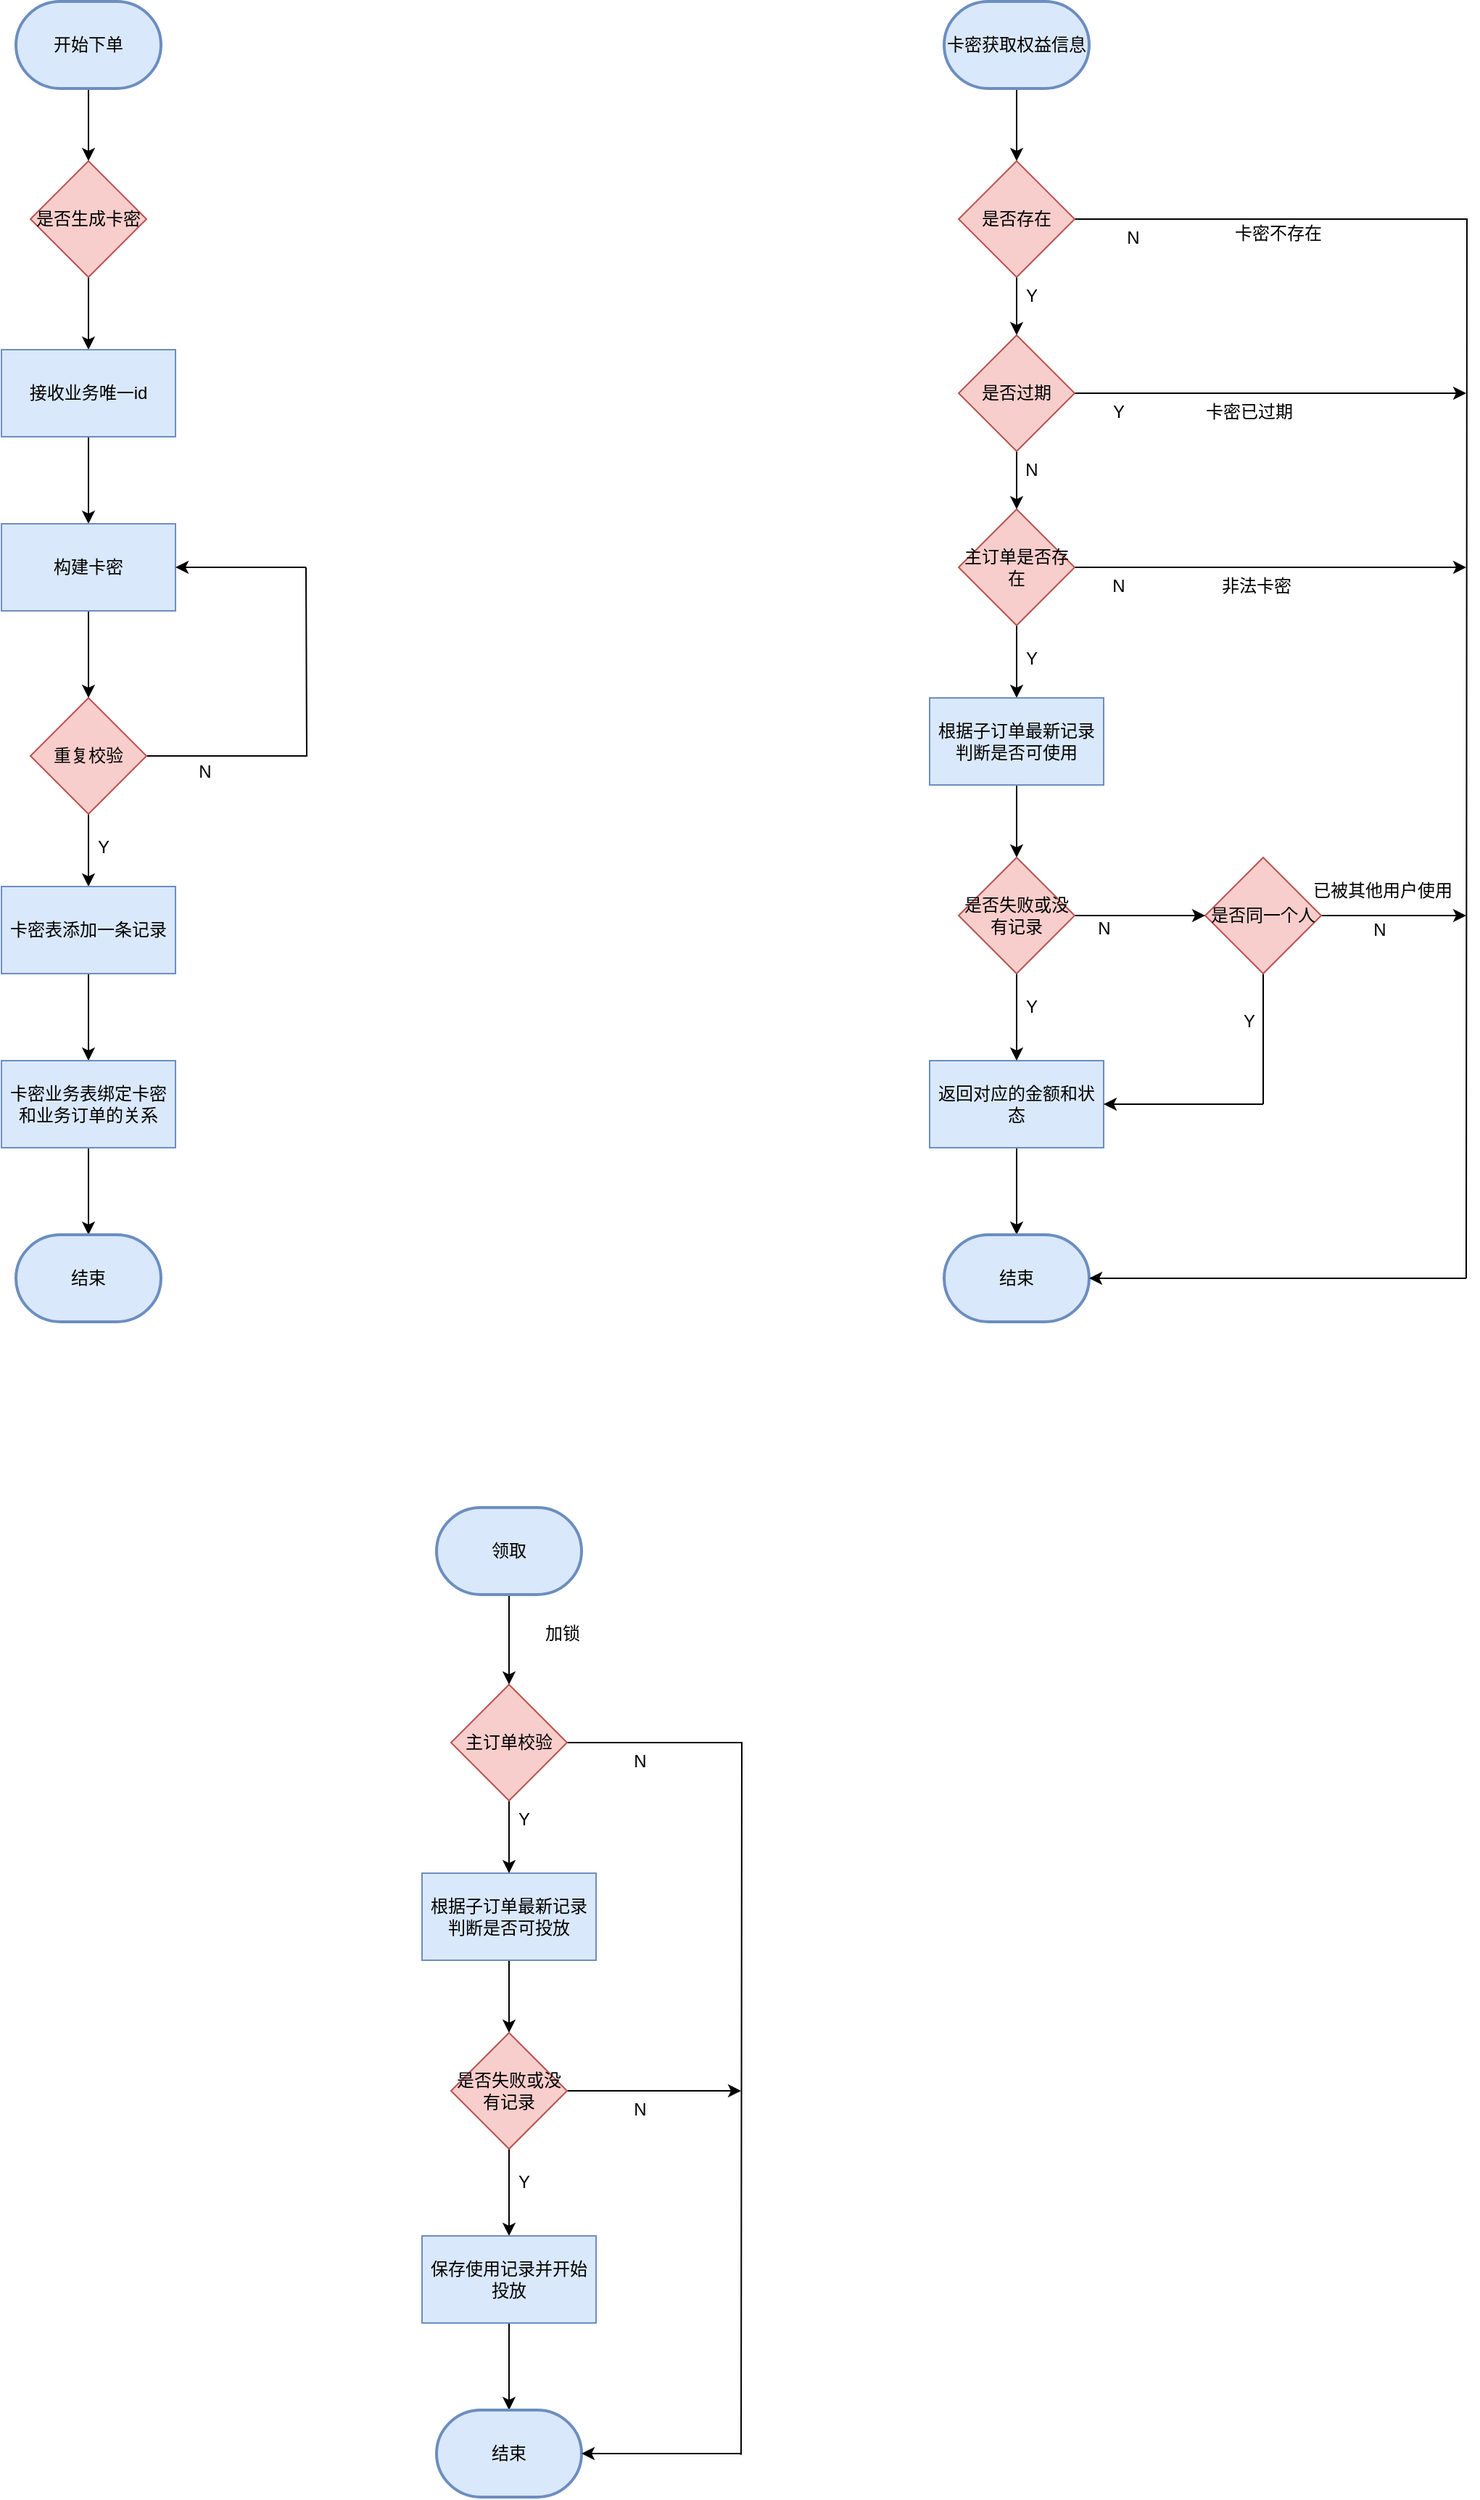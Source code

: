 <mxfile version="24.0.4" type="github">
  <diagram name="第 1 页" id="KajDN08Tf7G81tLi05nM">
    <mxGraphModel dx="1679" dy="872" grid="1" gridSize="10" guides="1" tooltips="1" connect="1" arrows="1" fold="1" page="1" pageScale="1" pageWidth="1654" pageHeight="2336" math="0" shadow="0">
      <root>
        <mxCell id="0" />
        <mxCell id="1" parent="0" />
        <mxCell id="zZfyfCtPFlMrosDUSouT-12" value="" style="edgeStyle=orthogonalEdgeStyle;rounded=0;orthogonalLoop=1;jettySize=auto;html=1;" parent="1" source="zZfyfCtPFlMrosDUSouT-1" target="zZfyfCtPFlMrosDUSouT-4" edge="1">
          <mxGeometry relative="1" as="geometry" />
        </mxCell>
        <mxCell id="zZfyfCtPFlMrosDUSouT-1" value="开始下单" style="strokeWidth=2;html=1;shape=mxgraph.flowchart.terminator;whiteSpace=wrap;fillColor=#dae8fc;strokeColor=#6c8ebf;" parent="1" vertex="1">
          <mxGeometry x="480" y="70" width="100" height="60" as="geometry" />
        </mxCell>
        <mxCell id="zZfyfCtPFlMrosDUSouT-13" value="" style="edgeStyle=orthogonalEdgeStyle;rounded=0;orthogonalLoop=1;jettySize=auto;html=1;" parent="1" source="zZfyfCtPFlMrosDUSouT-4" target="zZfyfCtPFlMrosDUSouT-5" edge="1">
          <mxGeometry relative="1" as="geometry" />
        </mxCell>
        <mxCell id="zZfyfCtPFlMrosDUSouT-4" value="是否生成卡密" style="rhombus;whiteSpace=wrap;html=1;fillColor=#f8cecc;strokeColor=#b85450;" parent="1" vertex="1">
          <mxGeometry x="490" y="180" width="80" height="80" as="geometry" />
        </mxCell>
        <mxCell id="zZfyfCtPFlMrosDUSouT-14" value="" style="edgeStyle=orthogonalEdgeStyle;rounded=0;orthogonalLoop=1;jettySize=auto;html=1;" parent="1" source="zZfyfCtPFlMrosDUSouT-5" target="zZfyfCtPFlMrosDUSouT-6" edge="1">
          <mxGeometry relative="1" as="geometry" />
        </mxCell>
        <mxCell id="zZfyfCtPFlMrosDUSouT-5" value="接收业务唯一id" style="rounded=0;whiteSpace=wrap;html=1;fillColor=#dae8fc;strokeColor=#6c8ebf;" parent="1" vertex="1">
          <mxGeometry x="470" y="310" width="120" height="60" as="geometry" />
        </mxCell>
        <mxCell id="zZfyfCtPFlMrosDUSouT-15" value="" style="edgeStyle=orthogonalEdgeStyle;rounded=0;orthogonalLoop=1;jettySize=auto;html=1;" parent="1" source="zZfyfCtPFlMrosDUSouT-6" target="zZfyfCtPFlMrosDUSouT-8" edge="1">
          <mxGeometry relative="1" as="geometry" />
        </mxCell>
        <mxCell id="zZfyfCtPFlMrosDUSouT-6" value="构建卡密" style="rounded=0;whiteSpace=wrap;html=1;fillColor=#dae8fc;strokeColor=#6c8ebf;" parent="1" vertex="1">
          <mxGeometry x="470" y="430" width="120" height="60" as="geometry" />
        </mxCell>
        <mxCell id="zZfyfCtPFlMrosDUSouT-16" value="" style="edgeStyle=orthogonalEdgeStyle;rounded=0;orthogonalLoop=1;jettySize=auto;html=1;" parent="1" source="zZfyfCtPFlMrosDUSouT-8" target="zZfyfCtPFlMrosDUSouT-9" edge="1">
          <mxGeometry relative="1" as="geometry" />
        </mxCell>
        <mxCell id="zZfyfCtPFlMrosDUSouT-19" style="edgeStyle=orthogonalEdgeStyle;rounded=0;orthogonalLoop=1;jettySize=auto;html=1;endArrow=none;endFill=0;" parent="1" source="zZfyfCtPFlMrosDUSouT-8" edge="1">
          <mxGeometry relative="1" as="geometry">
            <mxPoint x="680" y="460" as="targetPoint" />
          </mxGeometry>
        </mxCell>
        <mxCell id="zZfyfCtPFlMrosDUSouT-8" value="重复校验" style="rhombus;whiteSpace=wrap;html=1;fillColor=#f8cecc;strokeColor=#b85450;" parent="1" vertex="1">
          <mxGeometry x="490" y="550" width="80" height="80" as="geometry" />
        </mxCell>
        <mxCell id="zZfyfCtPFlMrosDUSouT-17" value="" style="edgeStyle=orthogonalEdgeStyle;rounded=0;orthogonalLoop=1;jettySize=auto;html=1;" parent="1" source="zZfyfCtPFlMrosDUSouT-9" target="zZfyfCtPFlMrosDUSouT-10" edge="1">
          <mxGeometry relative="1" as="geometry" />
        </mxCell>
        <mxCell id="zZfyfCtPFlMrosDUSouT-9" value="卡密表添加一条记录" style="rounded=0;whiteSpace=wrap;html=1;fillColor=#dae8fc;strokeColor=#6c8ebf;" parent="1" vertex="1">
          <mxGeometry x="470" y="680" width="120" height="60" as="geometry" />
        </mxCell>
        <mxCell id="zZfyfCtPFlMrosDUSouT-18" value="" style="edgeStyle=orthogonalEdgeStyle;rounded=0;orthogonalLoop=1;jettySize=auto;html=1;" parent="1" source="zZfyfCtPFlMrosDUSouT-10" target="zZfyfCtPFlMrosDUSouT-11" edge="1">
          <mxGeometry relative="1" as="geometry" />
        </mxCell>
        <mxCell id="zZfyfCtPFlMrosDUSouT-10" value="卡密业务表绑定卡密和业务订单的关系" style="rounded=0;whiteSpace=wrap;html=1;fillColor=#dae8fc;strokeColor=#6c8ebf;" parent="1" vertex="1">
          <mxGeometry x="470" y="800" width="120" height="60" as="geometry" />
        </mxCell>
        <mxCell id="zZfyfCtPFlMrosDUSouT-11" value="结束" style="strokeWidth=2;html=1;shape=mxgraph.flowchart.terminator;whiteSpace=wrap;fillColor=#dae8fc;strokeColor=#6c8ebf;" parent="1" vertex="1">
          <mxGeometry x="480" y="920" width="100" height="60" as="geometry" />
        </mxCell>
        <mxCell id="zZfyfCtPFlMrosDUSouT-20" value="" style="endArrow=classic;html=1;rounded=0;entryX=1;entryY=0.5;entryDx=0;entryDy=0;" parent="1" target="zZfyfCtPFlMrosDUSouT-6" edge="1">
          <mxGeometry width="50" height="50" relative="1" as="geometry">
            <mxPoint x="680" y="460" as="sourcePoint" />
            <mxPoint x="730" y="410" as="targetPoint" />
          </mxGeometry>
        </mxCell>
        <mxCell id="zZfyfCtPFlMrosDUSouT-21" value="Y" style="text;html=1;align=center;verticalAlign=middle;resizable=0;points=[];autosize=1;strokeColor=none;fillColor=none;" parent="1" vertex="1">
          <mxGeometry x="525" y="638" width="30" height="30" as="geometry" />
        </mxCell>
        <mxCell id="zZfyfCtPFlMrosDUSouT-22" value="N" style="text;html=1;align=center;verticalAlign=middle;resizable=0;points=[];autosize=1;strokeColor=none;fillColor=none;" parent="1" vertex="1">
          <mxGeometry x="595" y="586" width="30" height="30" as="geometry" />
        </mxCell>
        <mxCell id="GaUVALfJ6teL0uEkj0OR-11" value="" style="edgeStyle=orthogonalEdgeStyle;rounded=0;orthogonalLoop=1;jettySize=auto;html=1;" edge="1" parent="1" source="GaUVALfJ6teL0uEkj0OR-1" target="GaUVALfJ6teL0uEkj0OR-3">
          <mxGeometry relative="1" as="geometry" />
        </mxCell>
        <mxCell id="GaUVALfJ6teL0uEkj0OR-1" value="卡密获取权益信息" style="strokeWidth=2;html=1;shape=mxgraph.flowchart.terminator;whiteSpace=wrap;fillColor=#dae8fc;strokeColor=#6c8ebf;" vertex="1" parent="1">
          <mxGeometry x="1120" y="70" width="100" height="60" as="geometry" />
        </mxCell>
        <mxCell id="GaUVALfJ6teL0uEkj0OR-12" value="" style="edgeStyle=orthogonalEdgeStyle;rounded=0;orthogonalLoop=1;jettySize=auto;html=1;" edge="1" parent="1" source="GaUVALfJ6teL0uEkj0OR-3" target="GaUVALfJ6teL0uEkj0OR-4">
          <mxGeometry relative="1" as="geometry" />
        </mxCell>
        <mxCell id="GaUVALfJ6teL0uEkj0OR-23" style="edgeStyle=orthogonalEdgeStyle;rounded=0;orthogonalLoop=1;jettySize=auto;html=1;endArrow=none;endFill=0;" edge="1" parent="1" source="GaUVALfJ6teL0uEkj0OR-3">
          <mxGeometry relative="1" as="geometry">
            <mxPoint x="1480" y="950" as="targetPoint" />
          </mxGeometry>
        </mxCell>
        <mxCell id="GaUVALfJ6teL0uEkj0OR-3" value="是否存在" style="rhombus;whiteSpace=wrap;html=1;fillColor=#f8cecc;strokeColor=#b85450;" vertex="1" parent="1">
          <mxGeometry x="1130" y="180" width="80" height="80" as="geometry" />
        </mxCell>
        <mxCell id="GaUVALfJ6teL0uEkj0OR-13" value="" style="edgeStyle=orthogonalEdgeStyle;rounded=0;orthogonalLoop=1;jettySize=auto;html=1;" edge="1" parent="1" source="GaUVALfJ6teL0uEkj0OR-4" target="GaUVALfJ6teL0uEkj0OR-6">
          <mxGeometry relative="1" as="geometry" />
        </mxCell>
        <mxCell id="GaUVALfJ6teL0uEkj0OR-26" style="edgeStyle=orthogonalEdgeStyle;rounded=0;orthogonalLoop=1;jettySize=auto;html=1;" edge="1" parent="1" source="GaUVALfJ6teL0uEkj0OR-4">
          <mxGeometry relative="1" as="geometry">
            <mxPoint x="1480" y="340" as="targetPoint" />
          </mxGeometry>
        </mxCell>
        <mxCell id="GaUVALfJ6teL0uEkj0OR-4" value="是否过期" style="rhombus;whiteSpace=wrap;html=1;fillColor=#f8cecc;strokeColor=#b85450;" vertex="1" parent="1">
          <mxGeometry x="1130" y="300" width="80" height="80" as="geometry" />
        </mxCell>
        <mxCell id="GaUVALfJ6teL0uEkj0OR-14" value="" style="edgeStyle=orthogonalEdgeStyle;rounded=0;orthogonalLoop=1;jettySize=auto;html=1;" edge="1" parent="1" source="GaUVALfJ6teL0uEkj0OR-6">
          <mxGeometry relative="1" as="geometry">
            <mxPoint x="1170" y="550" as="targetPoint" />
          </mxGeometry>
        </mxCell>
        <mxCell id="GaUVALfJ6teL0uEkj0OR-27" style="edgeStyle=orthogonalEdgeStyle;rounded=0;orthogonalLoop=1;jettySize=auto;html=1;" edge="1" parent="1" source="GaUVALfJ6teL0uEkj0OR-6">
          <mxGeometry relative="1" as="geometry">
            <mxPoint x="1480" y="460" as="targetPoint" />
          </mxGeometry>
        </mxCell>
        <mxCell id="GaUVALfJ6teL0uEkj0OR-6" value="主订单是否存在" style="rhombus;whiteSpace=wrap;html=1;fillColor=#f8cecc;strokeColor=#b85450;" vertex="1" parent="1">
          <mxGeometry x="1130" y="420" width="80" height="80" as="geometry" />
        </mxCell>
        <mxCell id="GaUVALfJ6teL0uEkj0OR-22" value="" style="edgeStyle=orthogonalEdgeStyle;rounded=0;orthogonalLoop=1;jettySize=auto;html=1;" edge="1" parent="1" source="GaUVALfJ6teL0uEkj0OR-8" target="GaUVALfJ6teL0uEkj0OR-10">
          <mxGeometry relative="1" as="geometry" />
        </mxCell>
        <mxCell id="GaUVALfJ6teL0uEkj0OR-8" value="返回对应的金额和状态" style="rounded=0;whiteSpace=wrap;html=1;fillColor=#dae8fc;strokeColor=#6c8ebf;" vertex="1" parent="1">
          <mxGeometry x="1110" y="800" width="120" height="60" as="geometry" />
        </mxCell>
        <mxCell id="GaUVALfJ6teL0uEkj0OR-25" style="edgeStyle=orthogonalEdgeStyle;rounded=0;orthogonalLoop=1;jettySize=auto;html=1;endArrow=none;endFill=0;" edge="1" parent="1" source="GaUVALfJ6teL0uEkj0OR-9">
          <mxGeometry relative="1" as="geometry">
            <mxPoint x="1340" y="830" as="targetPoint" />
          </mxGeometry>
        </mxCell>
        <mxCell id="GaUVALfJ6teL0uEkj0OR-28" style="edgeStyle=orthogonalEdgeStyle;rounded=0;orthogonalLoop=1;jettySize=auto;html=1;" edge="1" parent="1" source="GaUVALfJ6teL0uEkj0OR-9">
          <mxGeometry relative="1" as="geometry">
            <mxPoint x="1480" y="700" as="targetPoint" />
          </mxGeometry>
        </mxCell>
        <mxCell id="GaUVALfJ6teL0uEkj0OR-9" value="是否同一个人" style="rhombus;whiteSpace=wrap;html=1;fillColor=#f8cecc;strokeColor=#b85450;" vertex="1" parent="1">
          <mxGeometry x="1300" y="660" width="80" height="80" as="geometry" />
        </mxCell>
        <mxCell id="GaUVALfJ6teL0uEkj0OR-10" value="结束" style="strokeWidth=2;html=1;shape=mxgraph.flowchart.terminator;whiteSpace=wrap;fillColor=#dae8fc;strokeColor=#6c8ebf;" vertex="1" parent="1">
          <mxGeometry x="1120" y="920" width="100" height="60" as="geometry" />
        </mxCell>
        <mxCell id="GaUVALfJ6teL0uEkj0OR-17" value="" style="edgeStyle=orthogonalEdgeStyle;rounded=0;orthogonalLoop=1;jettySize=auto;html=1;" edge="1" parent="1" source="GaUVALfJ6teL0uEkj0OR-15" target="GaUVALfJ6teL0uEkj0OR-16">
          <mxGeometry relative="1" as="geometry" />
        </mxCell>
        <mxCell id="GaUVALfJ6teL0uEkj0OR-15" value="根据子订单最新记录判断是否可使用" style="rounded=0;whiteSpace=wrap;html=1;fillColor=#dae8fc;strokeColor=#6c8ebf;" vertex="1" parent="1">
          <mxGeometry x="1110" y="550" width="120" height="60" as="geometry" />
        </mxCell>
        <mxCell id="GaUVALfJ6teL0uEkj0OR-18" value="" style="edgeStyle=orthogonalEdgeStyle;rounded=0;orthogonalLoop=1;jettySize=auto;html=1;" edge="1" parent="1" source="GaUVALfJ6teL0uEkj0OR-16" target="GaUVALfJ6teL0uEkj0OR-8">
          <mxGeometry relative="1" as="geometry" />
        </mxCell>
        <mxCell id="GaUVALfJ6teL0uEkj0OR-19" value="" style="edgeStyle=orthogonalEdgeStyle;rounded=0;orthogonalLoop=1;jettySize=auto;html=1;" edge="1" parent="1" source="GaUVALfJ6teL0uEkj0OR-16" target="GaUVALfJ6teL0uEkj0OR-9">
          <mxGeometry relative="1" as="geometry" />
        </mxCell>
        <mxCell id="GaUVALfJ6teL0uEkj0OR-16" value="是否失败或没有记录" style="rhombus;whiteSpace=wrap;html=1;fillColor=#f8cecc;strokeColor=#b85450;" vertex="1" parent="1">
          <mxGeometry x="1130" y="660" width="80" height="80" as="geometry" />
        </mxCell>
        <mxCell id="GaUVALfJ6teL0uEkj0OR-21" value="" style="endArrow=classic;html=1;rounded=0;entryX=1;entryY=0.5;entryDx=0;entryDy=0;" edge="1" parent="1" target="GaUVALfJ6teL0uEkj0OR-8">
          <mxGeometry width="50" height="50" relative="1" as="geometry">
            <mxPoint x="1340" y="830" as="sourcePoint" />
            <mxPoint x="1210" y="610" as="targetPoint" />
          </mxGeometry>
        </mxCell>
        <mxCell id="GaUVALfJ6teL0uEkj0OR-24" value="" style="endArrow=classic;html=1;rounded=0;entryX=1;entryY=0.5;entryDx=0;entryDy=0;entryPerimeter=0;" edge="1" parent="1" target="GaUVALfJ6teL0uEkj0OR-10">
          <mxGeometry width="50" height="50" relative="1" as="geometry">
            <mxPoint x="1480" y="950" as="sourcePoint" />
            <mxPoint x="1210" y="570" as="targetPoint" />
          </mxGeometry>
        </mxCell>
        <mxCell id="GaUVALfJ6teL0uEkj0OR-29" value="Y" style="text;html=1;align=center;verticalAlign=middle;resizable=0;points=[];autosize=1;strokeColor=none;fillColor=none;" vertex="1" parent="1">
          <mxGeometry x="1165" y="258" width="30" height="30" as="geometry" />
        </mxCell>
        <mxCell id="GaUVALfJ6teL0uEkj0OR-30" value="N" style="text;html=1;align=center;verticalAlign=middle;resizable=0;points=[];autosize=1;strokeColor=none;fillColor=none;" vertex="1" parent="1">
          <mxGeometry x="1235" y="218" width="30" height="30" as="geometry" />
        </mxCell>
        <mxCell id="GaUVALfJ6teL0uEkj0OR-31" value="Y" style="text;html=1;align=center;verticalAlign=middle;resizable=0;points=[];autosize=1;strokeColor=none;fillColor=none;" vertex="1" parent="1">
          <mxGeometry x="1225" y="338" width="30" height="30" as="geometry" />
        </mxCell>
        <mxCell id="GaUVALfJ6teL0uEkj0OR-32" value="N" style="text;html=1;align=center;verticalAlign=middle;resizable=0;points=[];autosize=1;strokeColor=none;fillColor=none;" vertex="1" parent="1">
          <mxGeometry x="1165" y="378" width="30" height="30" as="geometry" />
        </mxCell>
        <mxCell id="GaUVALfJ6teL0uEkj0OR-33" value="Y" style="text;html=1;align=center;verticalAlign=middle;resizable=0;points=[];autosize=1;strokeColor=none;fillColor=none;" vertex="1" parent="1">
          <mxGeometry x="1165" y="508" width="30" height="30" as="geometry" />
        </mxCell>
        <mxCell id="GaUVALfJ6teL0uEkj0OR-34" value="N" style="text;html=1;align=center;verticalAlign=middle;resizable=0;points=[];autosize=1;strokeColor=none;fillColor=none;" vertex="1" parent="1">
          <mxGeometry x="1225" y="458" width="30" height="30" as="geometry" />
        </mxCell>
        <mxCell id="GaUVALfJ6teL0uEkj0OR-35" value="Y" style="text;html=1;align=center;verticalAlign=middle;resizable=0;points=[];autosize=1;strokeColor=none;fillColor=none;" vertex="1" parent="1">
          <mxGeometry x="1165" y="748" width="30" height="30" as="geometry" />
        </mxCell>
        <mxCell id="GaUVALfJ6teL0uEkj0OR-36" value="N" style="text;html=1;align=center;verticalAlign=middle;resizable=0;points=[];autosize=1;strokeColor=none;fillColor=none;" vertex="1" parent="1">
          <mxGeometry x="1215" y="694" width="30" height="30" as="geometry" />
        </mxCell>
        <mxCell id="GaUVALfJ6teL0uEkj0OR-37" value="Y" style="text;html=1;align=center;verticalAlign=middle;resizable=0;points=[];autosize=1;strokeColor=none;fillColor=none;" vertex="1" parent="1">
          <mxGeometry x="1315" y="758" width="30" height="30" as="geometry" />
        </mxCell>
        <mxCell id="GaUVALfJ6teL0uEkj0OR-38" value="N" style="text;html=1;align=center;verticalAlign=middle;resizable=0;points=[];autosize=1;strokeColor=none;fillColor=none;" vertex="1" parent="1">
          <mxGeometry x="1405" y="695" width="30" height="30" as="geometry" />
        </mxCell>
        <mxCell id="GaUVALfJ6teL0uEkj0OR-39" value="卡密不存在" style="text;html=1;align=center;verticalAlign=middle;resizable=0;points=[];autosize=1;strokeColor=none;fillColor=none;" vertex="1" parent="1">
          <mxGeometry x="1310" y="215" width="80" height="30" as="geometry" />
        </mxCell>
        <mxCell id="GaUVALfJ6teL0uEkj0OR-40" value="卡密已过期" style="text;html=1;align=center;verticalAlign=middle;resizable=0;points=[];autosize=1;strokeColor=none;fillColor=none;" vertex="1" parent="1">
          <mxGeometry x="1290" y="338" width="80" height="30" as="geometry" />
        </mxCell>
        <mxCell id="GaUVALfJ6teL0uEkj0OR-41" value="非法卡密" style="text;html=1;align=center;verticalAlign=middle;resizable=0;points=[];autosize=1;strokeColor=none;fillColor=none;" vertex="1" parent="1">
          <mxGeometry x="1300" y="458" width="70" height="30" as="geometry" />
        </mxCell>
        <mxCell id="GaUVALfJ6teL0uEkj0OR-42" value="已被其他用户使用" style="text;html=1;align=center;verticalAlign=middle;resizable=0;points=[];autosize=1;strokeColor=none;fillColor=none;" vertex="1" parent="1">
          <mxGeometry x="1362" y="668" width="120" height="30" as="geometry" />
        </mxCell>
        <mxCell id="GaUVALfJ6teL0uEkj0OR-47" value="" style="edgeStyle=orthogonalEdgeStyle;rounded=0;orthogonalLoop=1;jettySize=auto;html=1;" edge="1" parent="1" source="GaUVALfJ6teL0uEkj0OR-43" target="GaUVALfJ6teL0uEkj0OR-46">
          <mxGeometry relative="1" as="geometry" />
        </mxCell>
        <mxCell id="GaUVALfJ6teL0uEkj0OR-43" value="领取" style="strokeWidth=2;html=1;shape=mxgraph.flowchart.terminator;whiteSpace=wrap;fillColor=#dae8fc;strokeColor=#6c8ebf;" vertex="1" parent="1">
          <mxGeometry x="770" y="1108" width="100" height="60" as="geometry" />
        </mxCell>
        <mxCell id="GaUVALfJ6teL0uEkj0OR-49" value="" style="edgeStyle=orthogonalEdgeStyle;rounded=0;orthogonalLoop=1;jettySize=auto;html=1;" edge="1" parent="1" source="GaUVALfJ6teL0uEkj0OR-44" target="GaUVALfJ6teL0uEkj0OR-45">
          <mxGeometry relative="1" as="geometry" />
        </mxCell>
        <mxCell id="GaUVALfJ6teL0uEkj0OR-44" value="根据子订单最新记录判断是否可投放" style="rounded=0;whiteSpace=wrap;html=1;fillColor=#dae8fc;strokeColor=#6c8ebf;" vertex="1" parent="1">
          <mxGeometry x="760" y="1360" width="120" height="60" as="geometry" />
        </mxCell>
        <mxCell id="GaUVALfJ6teL0uEkj0OR-54" value="" style="edgeStyle=orthogonalEdgeStyle;rounded=0;orthogonalLoop=1;jettySize=auto;html=1;" edge="1" parent="1" source="GaUVALfJ6teL0uEkj0OR-45" target="GaUVALfJ6teL0uEkj0OR-52">
          <mxGeometry relative="1" as="geometry" />
        </mxCell>
        <mxCell id="GaUVALfJ6teL0uEkj0OR-58" style="edgeStyle=orthogonalEdgeStyle;rounded=0;orthogonalLoop=1;jettySize=auto;html=1;" edge="1" parent="1" source="GaUVALfJ6teL0uEkj0OR-45">
          <mxGeometry relative="1" as="geometry">
            <mxPoint x="980" y="1510" as="targetPoint" />
          </mxGeometry>
        </mxCell>
        <mxCell id="GaUVALfJ6teL0uEkj0OR-45" value="是否失败或没有记录" style="rhombus;whiteSpace=wrap;html=1;fillColor=#f8cecc;strokeColor=#b85450;" vertex="1" parent="1">
          <mxGeometry x="780" y="1470" width="80" height="80" as="geometry" />
        </mxCell>
        <mxCell id="GaUVALfJ6teL0uEkj0OR-48" value="" style="edgeStyle=orthogonalEdgeStyle;rounded=0;orthogonalLoop=1;jettySize=auto;html=1;" edge="1" parent="1" source="GaUVALfJ6teL0uEkj0OR-46" target="GaUVALfJ6teL0uEkj0OR-44">
          <mxGeometry relative="1" as="geometry" />
        </mxCell>
        <mxCell id="GaUVALfJ6teL0uEkj0OR-56" style="edgeStyle=orthogonalEdgeStyle;rounded=0;orthogonalLoop=1;jettySize=auto;html=1;endArrow=none;endFill=0;" edge="1" parent="1" source="GaUVALfJ6teL0uEkj0OR-46">
          <mxGeometry relative="1" as="geometry">
            <mxPoint x="980" y="1760.909" as="targetPoint" />
          </mxGeometry>
        </mxCell>
        <mxCell id="GaUVALfJ6teL0uEkj0OR-46" value="主订单校验" style="rhombus;whiteSpace=wrap;html=1;fillColor=#f8cecc;strokeColor=#b85450;" vertex="1" parent="1">
          <mxGeometry x="780" y="1230" width="80" height="80" as="geometry" />
        </mxCell>
        <mxCell id="GaUVALfJ6teL0uEkj0OR-50" value="加锁" style="text;html=1;align=center;verticalAlign=middle;whiteSpace=wrap;rounded=0;" vertex="1" parent="1">
          <mxGeometry x="827" y="1180" width="60" height="30" as="geometry" />
        </mxCell>
        <mxCell id="GaUVALfJ6teL0uEkj0OR-55" value="" style="edgeStyle=orthogonalEdgeStyle;rounded=0;orthogonalLoop=1;jettySize=auto;html=1;" edge="1" parent="1" source="GaUVALfJ6teL0uEkj0OR-52" target="GaUVALfJ6teL0uEkj0OR-53">
          <mxGeometry relative="1" as="geometry" />
        </mxCell>
        <mxCell id="GaUVALfJ6teL0uEkj0OR-52" value="保存使用记录并开始投放" style="rounded=0;whiteSpace=wrap;html=1;fillColor=#dae8fc;strokeColor=#6c8ebf;" vertex="1" parent="1">
          <mxGeometry x="760" y="1610" width="120" height="60" as="geometry" />
        </mxCell>
        <mxCell id="GaUVALfJ6teL0uEkj0OR-53" value="结束" style="strokeWidth=2;html=1;shape=mxgraph.flowchart.terminator;whiteSpace=wrap;fillColor=#dae8fc;strokeColor=#6c8ebf;" vertex="1" parent="1">
          <mxGeometry x="770" y="1730" width="100" height="60" as="geometry" />
        </mxCell>
        <mxCell id="GaUVALfJ6teL0uEkj0OR-57" value="" style="endArrow=classic;html=1;rounded=0;entryX=1;entryY=0.5;entryDx=0;entryDy=0;entryPerimeter=0;" edge="1" parent="1" target="GaUVALfJ6teL0uEkj0OR-53">
          <mxGeometry width="50" height="50" relative="1" as="geometry">
            <mxPoint x="980" y="1760" as="sourcePoint" />
            <mxPoint x="970" y="1460" as="targetPoint" />
          </mxGeometry>
        </mxCell>
        <mxCell id="GaUVALfJ6teL0uEkj0OR-61" value="N" style="text;html=1;align=center;verticalAlign=middle;resizable=0;points=[];autosize=1;strokeColor=none;fillColor=none;" vertex="1" parent="1">
          <mxGeometry x="895" y="1508" width="30" height="30" as="geometry" />
        </mxCell>
        <mxCell id="GaUVALfJ6teL0uEkj0OR-62" value="Y" style="text;html=1;align=center;verticalAlign=middle;resizable=0;points=[];autosize=1;strokeColor=none;fillColor=none;" vertex="1" parent="1">
          <mxGeometry x="815" y="1558" width="30" height="30" as="geometry" />
        </mxCell>
        <mxCell id="GaUVALfJ6teL0uEkj0OR-63" value="Y" style="text;html=1;align=center;verticalAlign=middle;resizable=0;points=[];autosize=1;strokeColor=none;fillColor=none;" vertex="1" parent="1">
          <mxGeometry x="815" y="1308" width="30" height="30" as="geometry" />
        </mxCell>
        <mxCell id="GaUVALfJ6teL0uEkj0OR-64" value="N" style="text;html=1;align=center;verticalAlign=middle;resizable=0;points=[];autosize=1;strokeColor=none;fillColor=none;" vertex="1" parent="1">
          <mxGeometry x="895" y="1268" width="30" height="30" as="geometry" />
        </mxCell>
      </root>
    </mxGraphModel>
  </diagram>
</mxfile>
